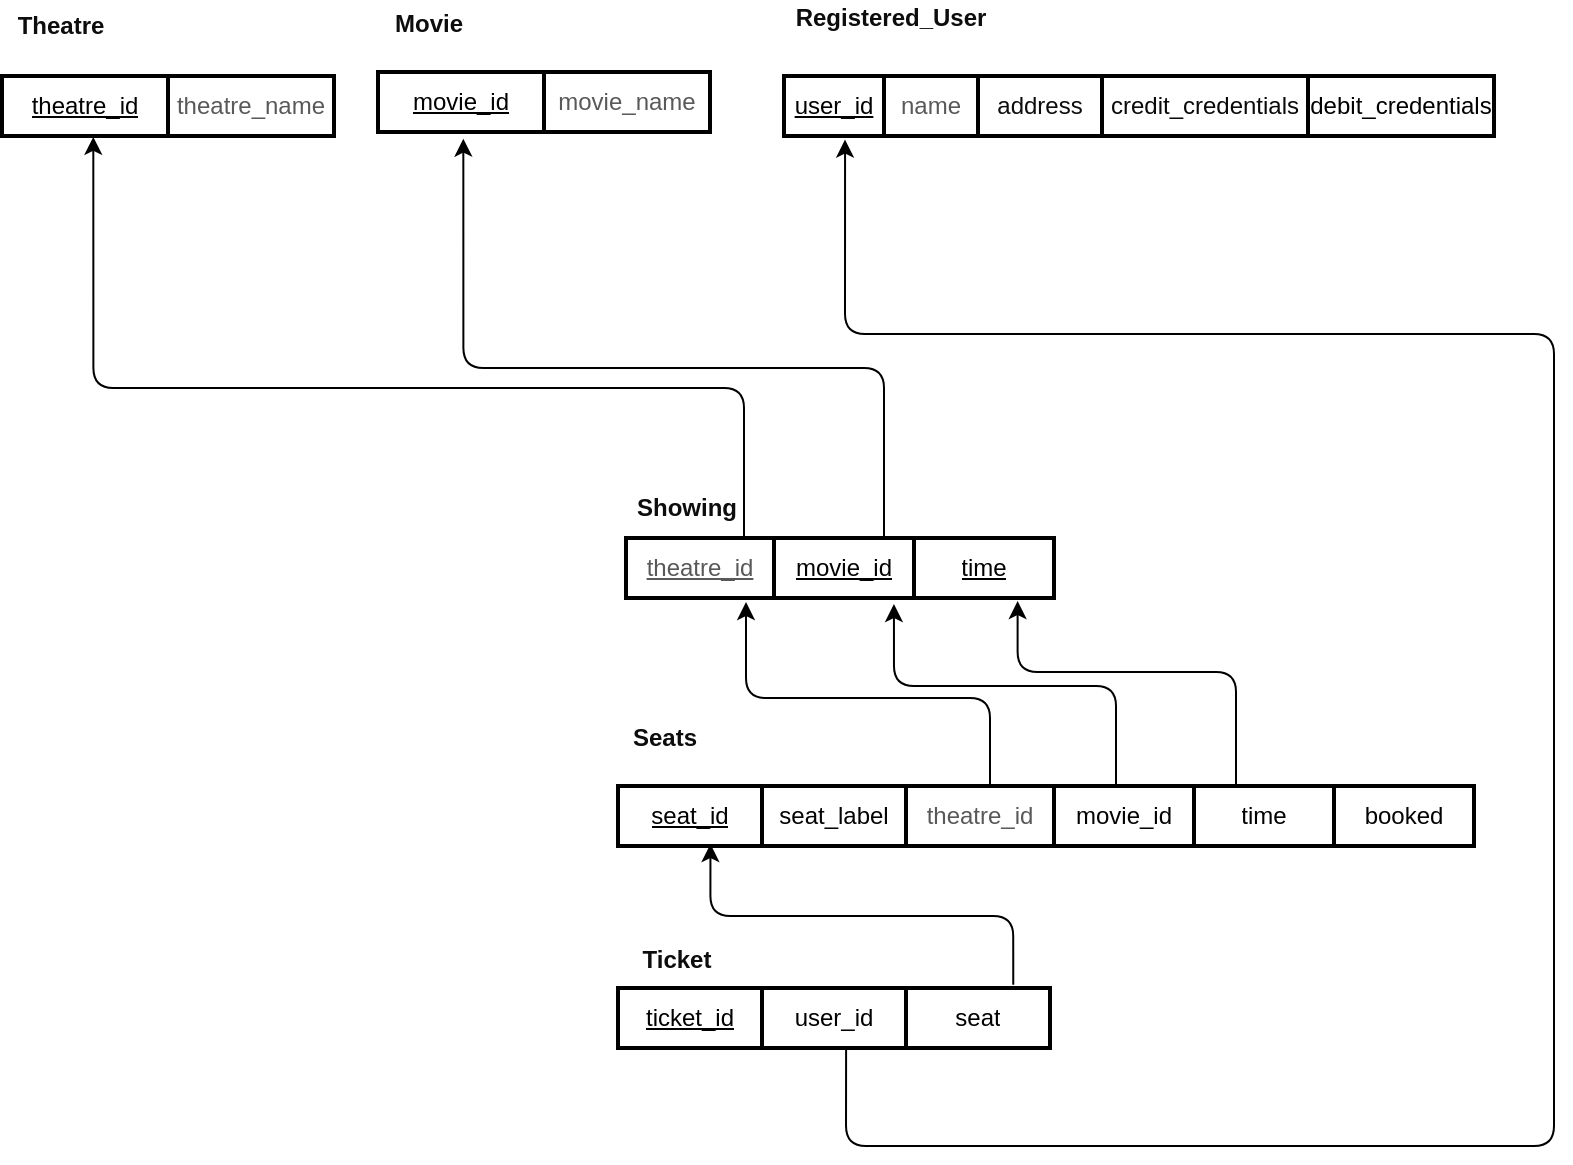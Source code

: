 <mxfile>
    <diagram id="VbwpczfGZ57j1nQdqN55" name="Page-1">
        <mxGraphModel dx="1106" dy="733" grid="0" gridSize="10" guides="1" tooltips="1" connect="1" arrows="1" fold="1" page="1" pageScale="1" pageWidth="850" pageHeight="1100" background="#ffffff" math="0" shadow="0">
            <root>
                <mxCell id="0"/>
                <mxCell id="1" parent="0"/>
                <mxCell id="44" value="" style="group" vertex="1" connectable="0" parent="1">
                    <mxGeometry x="330" y="502" width="289" height="64" as="geometry"/>
                </mxCell>
                <mxCell id="18" value="" style="shape=table;html=1;whiteSpace=wrap;startSize=0;container=1;collapsible=0;childLayout=tableLayout;strokeColor=#000000;strokeWidth=2;fillColor=none;" vertex="1" parent="44">
                    <mxGeometry x="1" y="34" width="214" height="30" as="geometry"/>
                </mxCell>
                <mxCell id="19" value="" style="shape=tableRow;horizontal=0;startSize=0;swimlaneHead=0;swimlaneBody=0;top=0;left=0;bottom=0;right=0;collapsible=0;dropTarget=0;fillColor=none;points=[[0,0.5],[1,0.5]];portConstraint=eastwest;strokeColor=#000000;strokeWidth=2;" vertex="1" parent="18">
                    <mxGeometry width="214" height="30" as="geometry"/>
                </mxCell>
                <mxCell id="21" value="&lt;font color=&quot;#595959&quot;&gt;&lt;u&gt;theatre_id&lt;/u&gt;&lt;/font&gt;" style="shape=partialRectangle;html=1;whiteSpace=wrap;connectable=0;fillColor=none;top=0;left=0;bottom=0;right=0;overflow=hidden;strokeColor=#000000;strokeWidth=2;" vertex="1" parent="19">
                    <mxGeometry width="74" height="30" as="geometry">
                        <mxRectangle width="74" height="30" as="alternateBounds"/>
                    </mxGeometry>
                </mxCell>
                <mxCell id="34" value="&lt;font color=&quot;#030303&quot;&gt;&lt;u&gt;movie_id&lt;/u&gt;&lt;/font&gt;" style="shape=partialRectangle;html=1;whiteSpace=wrap;connectable=0;fillColor=none;top=0;left=0;bottom=0;right=0;overflow=hidden;strokeColor=#000000;strokeWidth=2;" vertex="1" parent="19">
                    <mxGeometry x="74" width="70" height="30" as="geometry">
                        <mxRectangle width="70" height="30" as="alternateBounds"/>
                    </mxGeometry>
                </mxCell>
                <mxCell id="57" value="&lt;font color=&quot;#000000&quot;&gt;&lt;u&gt;time&lt;/u&gt;&lt;/font&gt;" style="shape=partialRectangle;html=1;whiteSpace=wrap;connectable=0;fillColor=none;top=0;left=0;bottom=0;right=0;overflow=hidden;strokeColor=#000000;strokeWidth=2;" vertex="1" parent="19">
                    <mxGeometry x="144" width="70" height="30" as="geometry">
                        <mxRectangle width="70" height="30" as="alternateBounds"/>
                    </mxGeometry>
                </mxCell>
                <mxCell id="22" value="&lt;b&gt;&lt;font color=&quot;#0d0d0d&quot;&gt;Showing&lt;/font&gt;&lt;/b&gt;" style="text;html=1;align=center;verticalAlign=middle;resizable=0;points=[];autosize=1;strokeColor=none;fillColor=none;" vertex="1" parent="44">
                    <mxGeometry x="1" y="10" width="60" height="18" as="geometry"/>
                </mxCell>
                <mxCell id="46" value="" style="group" vertex="1" connectable="0" parent="1">
                    <mxGeometry x="327" y="727" width="72" height="64" as="geometry"/>
                </mxCell>
                <mxCell id="23" value="" style="shape=table;html=1;whiteSpace=wrap;startSize=0;container=1;collapsible=0;childLayout=tableLayout;strokeColor=#000000;strokeWidth=2;fillColor=none;" vertex="1" parent="46">
                    <mxGeometry y="34" width="216" height="30" as="geometry"/>
                </mxCell>
                <mxCell id="24" value="" style="shape=tableRow;horizontal=0;startSize=0;swimlaneHead=0;swimlaneBody=0;top=0;left=0;bottom=0;right=0;collapsible=0;dropTarget=0;fillColor=none;points=[[0,0.5],[1,0.5]];portConstraint=eastwest;strokeColor=#000000;strokeWidth=2;" vertex="1" parent="23">
                    <mxGeometry width="216" height="30" as="geometry"/>
                </mxCell>
                <mxCell id="25" value="&lt;font color=&quot;#000000&quot;&gt;&lt;u&gt;ticket_id&lt;/u&gt;&lt;/font&gt;" style="shape=partialRectangle;html=1;whiteSpace=wrap;connectable=0;fillColor=none;top=0;left=0;bottom=0;right=0;overflow=hidden;strokeColor=#000000;strokeWidth=2;" vertex="1" parent="24">
                    <mxGeometry width="72" height="30" as="geometry">
                        <mxRectangle width="72" height="30" as="alternateBounds"/>
                    </mxGeometry>
                </mxCell>
                <mxCell id="62" value="&lt;font color=&quot;#000000&quot;&gt;user_id&lt;/font&gt;" style="shape=partialRectangle;html=1;whiteSpace=wrap;connectable=0;fillColor=none;top=0;left=0;bottom=0;right=0;overflow=hidden;strokeColor=#000000;strokeWidth=2;" vertex="1" parent="24">
                    <mxGeometry x="72" width="72" height="30" as="geometry">
                        <mxRectangle width="72" height="30" as="alternateBounds"/>
                    </mxGeometry>
                </mxCell>
                <mxCell id="63" value="&lt;font color=&quot;#000000&quot;&gt;seat&lt;/font&gt;" style="shape=partialRectangle;html=1;whiteSpace=wrap;connectable=0;fillColor=none;top=0;left=0;bottom=0;right=0;overflow=hidden;strokeColor=#000000;strokeWidth=2;" vertex="1" parent="24">
                    <mxGeometry x="144" width="72" height="30" as="geometry">
                        <mxRectangle width="72" height="30" as="alternateBounds"/>
                    </mxGeometry>
                </mxCell>
                <mxCell id="27" value="&lt;b&gt;&lt;font color=&quot;#0d0d0d&quot;&gt;Ticket&lt;/font&gt;&lt;/b&gt;" style="text;html=1;align=center;verticalAlign=middle;resizable=0;points=[];autosize=1;strokeColor=none;fillColor=none;" vertex="1" parent="46">
                    <mxGeometry x="7" y="11" width="44" height="18" as="geometry"/>
                </mxCell>
                <mxCell id="48" value="" style="group" vertex="1" connectable="0" parent="1">
                    <mxGeometry x="18" y="270" width="167" height="65" as="geometry"/>
                </mxCell>
                <mxCell id="8" value="" style="shape=table;html=1;whiteSpace=wrap;startSize=0;container=1;collapsible=0;childLayout=tableLayout;strokeColor=#000000;strokeWidth=2;fillColor=none;" vertex="1" parent="48">
                    <mxGeometry x="1" y="35" width="166" height="30" as="geometry"/>
                </mxCell>
                <mxCell id="9" value="" style="shape=tableRow;horizontal=0;startSize=0;swimlaneHead=0;swimlaneBody=0;top=0;left=0;bottom=0;right=0;collapsible=0;dropTarget=0;fillColor=none;points=[[0,0.5],[1,0.5]];portConstraint=eastwest;strokeColor=#000000;strokeWidth=2;" vertex="1" parent="8">
                    <mxGeometry width="166" height="30" as="geometry"/>
                </mxCell>
                <mxCell id="10" value="&lt;font color=&quot;#000000&quot;&gt;&lt;u&gt;theatre_id&lt;/u&gt;&lt;/font&gt;" style="shape=partialRectangle;html=1;whiteSpace=wrap;connectable=0;fillColor=none;top=0;left=0;bottom=0;right=0;overflow=hidden;strokeColor=#000000;strokeWidth=2;" vertex="1" parent="9">
                    <mxGeometry width="83" height="30" as="geometry">
                        <mxRectangle width="83" height="30" as="alternateBounds"/>
                    </mxGeometry>
                </mxCell>
                <mxCell id="11" value="&lt;font color=&quot;#595959&quot;&gt;theatre_name&lt;/font&gt;" style="shape=partialRectangle;html=1;whiteSpace=wrap;connectable=0;fillColor=none;top=0;left=0;bottom=0;right=0;overflow=hidden;strokeColor=#000000;strokeWidth=2;" vertex="1" parent="9">
                    <mxGeometry x="83" width="83" height="30" as="geometry">
                        <mxRectangle width="83" height="30" as="alternateBounds"/>
                    </mxGeometry>
                </mxCell>
                <mxCell id="12" value="&lt;b&gt;&lt;font color=&quot;#0d0d0d&quot;&gt;Theatre&lt;/font&gt;&lt;/b&gt;" style="text;html=1;align=center;verticalAlign=middle;resizable=0;points=[];autosize=1;strokeColor=none;fillColor=none;" vertex="1" parent="48">
                    <mxGeometry width="60" height="20" as="geometry"/>
                </mxCell>
                <mxCell id="49" value="" style="group" vertex="1" connectable="0" parent="1">
                    <mxGeometry x="207" y="270" width="166" height="63" as="geometry"/>
                </mxCell>
                <mxCell id="13" value="" style="shape=table;html=1;whiteSpace=wrap;startSize=0;container=1;collapsible=0;childLayout=tableLayout;strokeColor=#000000;strokeWidth=2;fillColor=none;" vertex="1" parent="49">
                    <mxGeometry y="33" width="166" height="30" as="geometry"/>
                </mxCell>
                <mxCell id="14" value="" style="shape=tableRow;horizontal=0;startSize=0;swimlaneHead=0;swimlaneBody=0;top=0;left=0;bottom=0;right=0;collapsible=0;dropTarget=0;fillColor=none;points=[[0,0.5],[1,0.5]];portConstraint=eastwest;strokeColor=#000000;strokeWidth=2;" vertex="1" parent="13">
                    <mxGeometry width="166" height="30" as="geometry"/>
                </mxCell>
                <mxCell id="15" value="&lt;font color=&quot;#000000&quot;&gt;&lt;u&gt;movie_id&lt;/u&gt;&lt;/font&gt;" style="shape=partialRectangle;html=1;whiteSpace=wrap;connectable=0;fillColor=none;top=0;left=0;bottom=0;right=0;overflow=hidden;strokeColor=#000000;strokeWidth=2;" vertex="1" parent="14">
                    <mxGeometry width="83" height="30" as="geometry">
                        <mxRectangle width="83" height="30" as="alternateBounds"/>
                    </mxGeometry>
                </mxCell>
                <mxCell id="16" value="&lt;font color=&quot;#595959&quot;&gt;movie_name&lt;/font&gt;" style="shape=partialRectangle;html=1;whiteSpace=wrap;connectable=0;fillColor=none;top=0;left=0;bottom=0;right=0;overflow=hidden;strokeColor=#000000;strokeWidth=2;" vertex="1" parent="14">
                    <mxGeometry x="83" width="83" height="30" as="geometry">
                        <mxRectangle width="83" height="30" as="alternateBounds"/>
                    </mxGeometry>
                </mxCell>
                <mxCell id="17" value="&lt;b&gt;&lt;font color=&quot;#0d0d0d&quot;&gt;Movie&lt;/font&gt;&lt;/b&gt;" style="text;html=1;align=center;verticalAlign=middle;resizable=0;points=[];autosize=1;strokeColor=none;fillColor=none;" vertex="1" parent="49">
                    <mxGeometry x="3" width="44" height="18" as="geometry"/>
                </mxCell>
                <mxCell id="50" style="edgeStyle=orthogonalEdgeStyle;html=1;entryX=0.275;entryY=1.015;entryDx=0;entryDy=0;entryPerimeter=0;fontColor=#000000;strokeColor=#000000;" edge="1" parent="1" source="19" target="9">
                    <mxGeometry relative="1" as="geometry">
                        <mxPoint x="224" y="530" as="sourcePoint"/>
                        <Array as="points">
                            <mxPoint x="390" y="461"/>
                            <mxPoint x="65" y="461"/>
                        </Array>
                    </mxGeometry>
                </mxCell>
                <mxCell id="51" style="edgeStyle=orthogonalEdgeStyle;html=1;entryX=0.257;entryY=1.111;entryDx=0;entryDy=0;entryPerimeter=0;fontColor=#000000;strokeColor=#000000;" edge="1" parent="1" source="19" target="14">
                    <mxGeometry relative="1" as="geometry">
                        <mxPoint x="105" y="519" as="sourcePoint"/>
                        <Array as="points">
                            <mxPoint x="460" y="451"/>
                            <mxPoint x="250" y="451"/>
                        </Array>
                    </mxGeometry>
                </mxCell>
                <mxCell id="61" style="edgeStyle=orthogonalEdgeStyle;html=1;entryX=0.086;entryY=1.06;entryDx=0;entryDy=0;entryPerimeter=0;fontColor=#030000;strokeColor=#000000;exitX=0.528;exitY=1.012;exitDx=0;exitDy=0;exitPerimeter=0;" edge="1" parent="1" source="24" target="29">
                    <mxGeometry relative="1" as="geometry">
                        <mxPoint x="641" y="801" as="sourcePoint"/>
                        <Array as="points">
                            <mxPoint x="441" y="840"/>
                            <mxPoint x="795" y="840"/>
                            <mxPoint x="795" y="434"/>
                            <mxPoint x="441" y="434"/>
                        </Array>
                    </mxGeometry>
                </mxCell>
                <mxCell id="28" value="" style="shape=table;html=1;whiteSpace=wrap;startSize=0;container=1;collapsible=0;childLayout=tableLayout;strokeColor=#000000;strokeWidth=2;fillColor=none;" vertex="1" parent="1">
                    <mxGeometry x="410" y="305" width="355.004" height="30" as="geometry"/>
                </mxCell>
                <mxCell id="29" value="" style="shape=tableRow;horizontal=0;startSize=0;swimlaneHead=0;swimlaneBody=0;top=0;left=0;bottom=0;right=0;collapsible=0;dropTarget=0;fillColor=none;points=[[0,0.5],[1,0.5]];portConstraint=eastwest;strokeColor=#000000;strokeWidth=2;" vertex="1" parent="28">
                    <mxGeometry width="355.004" height="30" as="geometry"/>
                </mxCell>
                <mxCell id="30" value="&lt;font color=&quot;#000000&quot;&gt;&lt;u&gt;user_id&lt;/u&gt;&lt;/font&gt;" style="shape=partialRectangle;html=1;whiteSpace=wrap;connectable=0;fillColor=none;top=0;left=0;bottom=0;right=0;overflow=hidden;strokeColor=#000000;strokeWidth=2;" vertex="1" parent="29">
                    <mxGeometry width="50" height="30" as="geometry">
                        <mxRectangle width="50" height="30" as="alternateBounds"/>
                    </mxGeometry>
                </mxCell>
                <mxCell id="31" value="&lt;font color=&quot;#595959&quot;&gt;name&lt;/font&gt;" style="shape=partialRectangle;html=1;whiteSpace=wrap;connectable=0;fillColor=none;top=0;left=0;bottom=0;right=0;overflow=hidden;strokeColor=#000000;strokeWidth=2;" vertex="1" parent="29">
                    <mxGeometry x="50" width="47" height="30" as="geometry">
                        <mxRectangle width="47" height="30" as="alternateBounds"/>
                    </mxGeometry>
                </mxCell>
                <mxCell id="37" value="&lt;font color=&quot;#0d0d0d&quot;&gt;address&lt;/font&gt;" style="shape=partialRectangle;html=1;whiteSpace=wrap;connectable=0;fillColor=none;top=0;left=0;bottom=0;right=0;overflow=hidden;strokeColor=#000000;strokeWidth=2;" vertex="1" parent="29">
                    <mxGeometry x="97" width="62" height="30" as="geometry">
                        <mxRectangle width="62" height="30" as="alternateBounds"/>
                    </mxGeometry>
                </mxCell>
                <mxCell id="36" value="&lt;font color=&quot;#0a0a0a&quot;&gt;credit_credentials&lt;/font&gt;" style="shape=partialRectangle;html=1;whiteSpace=wrap;connectable=0;fillColor=none;top=0;left=0;bottom=0;right=0;overflow=hidden;strokeColor=#000000;strokeWidth=2;" vertex="1" parent="29">
                    <mxGeometry x="159" width="103" height="30" as="geometry">
                        <mxRectangle width="103" height="30" as="alternateBounds"/>
                    </mxGeometry>
                </mxCell>
                <mxCell id="35" value="&lt;font color=&quot;#000000&quot;&gt;debit_credentials&lt;/font&gt;" style="shape=partialRectangle;html=1;whiteSpace=wrap;connectable=0;fillColor=none;top=0;left=0;bottom=0;right=0;overflow=hidden;strokeColor=#000000;strokeWidth=2;" vertex="1" parent="29">
                    <mxGeometry x="262" width="93" height="30" as="geometry">
                        <mxRectangle width="93" height="30" as="alternateBounds"/>
                    </mxGeometry>
                </mxCell>
                <mxCell id="32" value="&lt;b&gt;&lt;font color=&quot;#0d0d0d&quot;&gt;Registered_User&lt;/font&gt;&lt;/b&gt;" style="text;html=1;align=center;verticalAlign=middle;resizable=0;points=[];autosize=1;strokeColor=none;fillColor=none;" vertex="1" parent="1">
                    <mxGeometry x="410" y="267" width="105" height="18" as="geometry"/>
                </mxCell>
                <mxCell id="77" value="" style="group" vertex="1" connectable="0" parent="1">
                    <mxGeometry x="327" y="627" width="286" height="63" as="geometry"/>
                </mxCell>
                <mxCell id="70" value="" style="group;fontStyle=0" vertex="1" connectable="0" parent="77">
                    <mxGeometry width="166" height="63" as="geometry"/>
                </mxCell>
                <mxCell id="69" value="&lt;span&gt;&lt;font color=&quot;#0d0d0d&quot;&gt;&lt;b&gt;Seats&lt;/b&gt;&lt;/font&gt;&lt;/span&gt;" style="text;html=1;align=center;verticalAlign=middle;resizable=0;points=[];autosize=1;strokeColor=none;fillColor=none;fontStyle=0" vertex="1" parent="70">
                    <mxGeometry x="2" width="42" height="18" as="geometry"/>
                </mxCell>
                <mxCell id="71" value="" style="shape=table;html=1;whiteSpace=wrap;startSize=0;container=1;collapsible=0;childLayout=tableLayout;strokeColor=#000000;strokeWidth=2;fillColor=none;fontStyle=0" vertex="1" parent="77">
                    <mxGeometry y="33" width="428" height="30" as="geometry"/>
                </mxCell>
                <mxCell id="72" value="" style="shape=tableRow;horizontal=0;startSize=0;swimlaneHead=0;swimlaneBody=0;top=0;left=0;bottom=0;right=0;collapsible=0;dropTarget=0;fillColor=none;points=[[0,0.5],[1,0.5]];portConstraint=eastwest;strokeColor=#000000;strokeWidth=2;fontStyle=0" vertex="1" parent="71">
                    <mxGeometry width="428" height="30" as="geometry"/>
                </mxCell>
                <mxCell id="73" value="&lt;font color=&quot;#000000&quot;&gt;&lt;u&gt;seat_id&lt;/u&gt;&lt;/font&gt;" style="shape=partialRectangle;html=1;whiteSpace=wrap;connectable=0;fillColor=none;top=0;left=0;bottom=0;right=0;overflow=hidden;strokeColor=#000000;strokeWidth=2;fontStyle=0" vertex="1" parent="72">
                    <mxGeometry width="72" height="30" as="geometry">
                        <mxRectangle width="72" height="30" as="alternateBounds"/>
                    </mxGeometry>
                </mxCell>
                <mxCell id="91" value="&lt;font color=&quot;#030303&quot;&gt;seat_label&lt;/font&gt;" style="shape=partialRectangle;html=1;whiteSpace=wrap;connectable=0;fillColor=none;top=0;left=0;bottom=0;right=0;overflow=hidden;strokeColor=#000000;strokeWidth=2;fontStyle=0" vertex="1" parent="72">
                    <mxGeometry x="72" width="72" height="30" as="geometry">
                        <mxRectangle width="72" height="30" as="alternateBounds"/>
                    </mxGeometry>
                </mxCell>
                <mxCell id="74" value="&lt;font color=&quot;#595959&quot;&gt;theatre_id&lt;/font&gt;" style="shape=partialRectangle;html=1;whiteSpace=wrap;connectable=0;fillColor=none;top=0;left=0;bottom=0;right=0;overflow=hidden;strokeColor=#000000;strokeWidth=2;fontStyle=0" vertex="1" parent="72">
                    <mxGeometry x="144" width="74" height="30" as="geometry">
                        <mxRectangle width="74" height="30" as="alternateBounds"/>
                    </mxGeometry>
                </mxCell>
                <mxCell id="75" value="&lt;font color=&quot;#030303&quot;&gt;movie_id&lt;/font&gt;" style="shape=partialRectangle;html=1;whiteSpace=wrap;connectable=0;fillColor=none;top=0;left=0;bottom=0;right=0;overflow=hidden;strokeColor=#000000;strokeWidth=2;fontStyle=0" vertex="1" parent="72">
                    <mxGeometry x="218" width="70" height="30" as="geometry">
                        <mxRectangle width="70" height="30" as="alternateBounds"/>
                    </mxGeometry>
                </mxCell>
                <mxCell id="76" value="&lt;font color=&quot;#000000&quot;&gt;time&lt;/font&gt;" style="shape=partialRectangle;html=1;whiteSpace=wrap;connectable=0;fillColor=none;top=0;left=0;bottom=0;right=0;overflow=hidden;strokeColor=#000000;strokeWidth=2;fontStyle=0" vertex="1" parent="72">
                    <mxGeometry x="288" width="70" height="30" as="geometry">
                        <mxRectangle width="70" height="30" as="alternateBounds"/>
                    </mxGeometry>
                </mxCell>
                <mxCell id="81" value="&lt;font color=&quot;#030303&quot;&gt;booked&lt;/font&gt;" style="shape=partialRectangle;html=1;whiteSpace=wrap;connectable=0;fillColor=none;top=0;left=0;bottom=0;right=0;overflow=hidden;strokeColor=#000000;strokeWidth=2;fontStyle=0" vertex="1" parent="72">
                    <mxGeometry x="358" width="70" height="30" as="geometry">
                        <mxRectangle width="70" height="30" as="alternateBounds"/>
                    </mxGeometry>
                </mxCell>
                <mxCell id="82" style="edgeStyle=orthogonalEdgeStyle;html=1;entryX=0.108;entryY=0.967;entryDx=0;entryDy=0;entryPerimeter=0;fontColor=#030303;strokeColor=#000000;exitX=0.915;exitY=-0.055;exitDx=0;exitDy=0;exitPerimeter=0;" edge="1" parent="1" source="24" target="72">
                    <mxGeometry relative="1" as="geometry">
                        <Array as="points">
                            <mxPoint x="525" y="725"/>
                            <mxPoint x="373" y="725"/>
                        </Array>
                    </mxGeometry>
                </mxCell>
                <mxCell id="83" style="edgeStyle=orthogonalEdgeStyle;html=1;fontColor=#030303;strokeColor=#000000;" edge="1" parent="1" source="71">
                    <mxGeometry relative="1" as="geometry">
                        <mxPoint x="391" y="568" as="targetPoint"/>
                        <Array as="points">
                            <mxPoint x="513" y="616"/>
                            <mxPoint x="391" y="616"/>
                        </Array>
                    </mxGeometry>
                </mxCell>
                <mxCell id="84" style="edgeStyle=orthogonalEdgeStyle;html=1;fontColor=#030303;strokeColor=#000000;entryX=0.626;entryY=1.1;entryDx=0;entryDy=0;entryPerimeter=0;" edge="1" parent="1" source="71" target="19">
                    <mxGeometry relative="1" as="geometry">
                        <mxPoint x="490" y="583" as="targetPoint"/>
                        <Array as="points">
                            <mxPoint x="576" y="610"/>
                            <mxPoint x="465" y="610"/>
                        </Array>
                    </mxGeometry>
                </mxCell>
                <mxCell id="85" style="edgeStyle=orthogonalEdgeStyle;html=1;fontColor=#030303;strokeColor=#000000;entryX=0.915;entryY=1.05;entryDx=0;entryDy=0;entryPerimeter=0;" edge="1" parent="1" source="71" target="19">
                    <mxGeometry relative="1" as="geometry">
                        <mxPoint x="537" y="576" as="targetPoint"/>
                        <Array as="points">
                            <mxPoint x="636" y="603"/>
                            <mxPoint x="527" y="603"/>
                        </Array>
                    </mxGeometry>
                </mxCell>
            </root>
        </mxGraphModel>
    </diagram>
</mxfile>